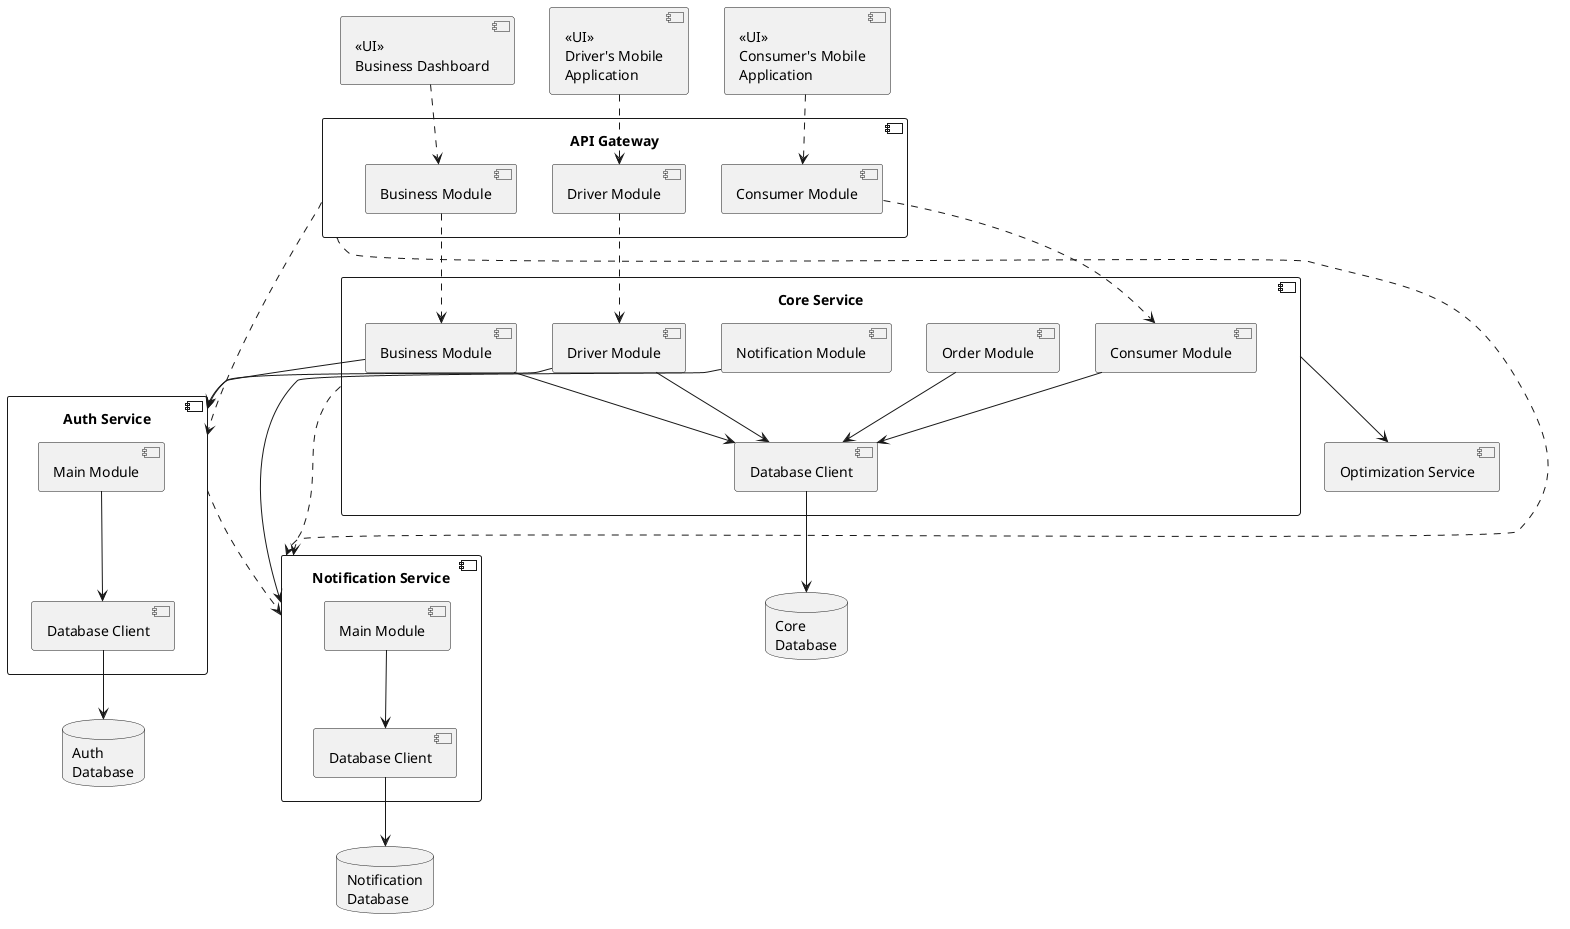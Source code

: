 @startuml

' UI Components
component "<<UI>>\nDriver's Mobile\nApplication" as D
component "<<UI>>\nBusiness Dashboard" as Dash
component "<<UI>>\nConsumer's Mobile\nApplication" as C

' Databases
database "Auth\nDatabase" as AuthDb
database "Core\nDatabase" as CoreDb
database "Notification\nDatabase" as NotificationDb

' Backend Components
component "API Gateway" as Gateway {
  component "Business Module" as GatewayBusinessModule
  component "Consumer Module" as GatewayConsumerModule
  component "Driver Module" as GatewayDriverModule
}

component "Core Service" as Core {
  ' Components
  component "Business Module" as CoreBusinessModule
  component "Consumer Module" as CoreConsumerModule
  component "Driver Module" as CoreDriverModule
  component "Order Module" as CoreOrderModule
  component "Notification Module" as CoreNotificationModule
  component "Database Client" as CoreDbClient

  CoreBusinessModule --> CoreDbClient
  CoreConsumerModule --> CoreDbClient
  CoreDriverModule --> CoreDbClient
  CoreOrderModule --> CoreDbClient
}
component "Notification Service" as Notification {
  component "Main Module" as NotificationMainModule
  component "Database Client" as NotificationDbClient

  NotificationMainModule --> NotificationDbClient
}

component "Auth Service" as Auth {
  component "Main Module" as AuthMainModule
  component "Database Client" as AuthDbClient

  AuthMainModule --> AuthDbClient
}

component "Optimization Service" as Optimization

' Relationships
D ..> GatewayDriverModule
Dash ..> GatewayBusinessModule
C ..> GatewayConsumerModule

Gateway ..> Auth
GatewayBusinessModule ..> CoreBusinessModule
GatewayDriverModule ..> CoreDriverModule
GatewayConsumerModule ..> CoreConsumerModule
Gateway ..> Notification

Core ..> Notification
Core --> Optimization
CoreDriverModule --> Auth
CoreBusinessModule --> Auth
CoreDbClient --> CoreDb
CoreNotificationModule --> Notification

Auth ..> Notification
AuthDbClient --> AuthDb

NotificationDbClient --> NotificationDb

@enduml
